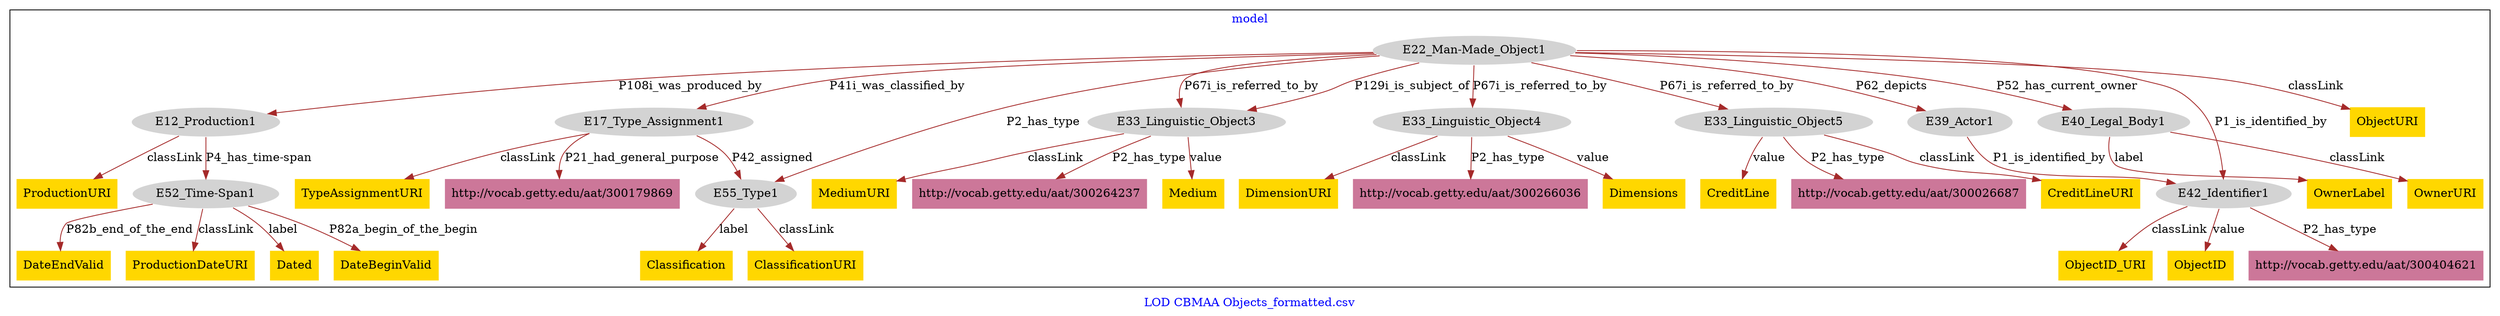 digraph n0 {
fontcolor="blue"
remincross="true"
label="LOD CBMAA Objects_formatted.csv"
subgraph cluster {
label="model"
n2[style="filled",color="white",fillcolor="lightgray",label="E12_Production1"];
n3[style="filled",color="white",fillcolor="lightgray",label="E52_Time-Span1"];
n4[style="filled",color="white",fillcolor="lightgray",label="E17_Type_Assignment1"];
n5[style="filled",color="white",fillcolor="lightgray",label="E55_Type1"];
n6[style="filled",color="white",fillcolor="lightgray",label="E22_Man-Made_Object1"];
n7[style="filled",color="white",fillcolor="lightgray",label="E33_Linguistic_Object3"];
n8[style="filled",color="white",fillcolor="lightgray",label="E33_Linguistic_Object4"];
n9[style="filled",color="white",fillcolor="lightgray",label="E33_Linguistic_Object5"];
n10[style="filled",color="white",fillcolor="lightgray",label="E39_Actor1"];
n11[style="filled",color="white",fillcolor="lightgray",label="E40_Legal_Body1"];
n12[style="filled",color="white",fillcolor="lightgray",label="E42_Identifier1"];
n13[shape="plaintext",style="filled",fillcolor="gold",label="DateBeginValid"];
n14[shape="plaintext",style="filled",fillcolor="gold",label="OwnerURI"];
n15[shape="plaintext",style="filled",fillcolor="gold",label="ClassificationURI"];
n16[shape="plaintext",style="filled",fillcolor="gold",label="CreditLineURI"];
n17[shape="plaintext",style="filled",fillcolor="gold",label="ProductionURI"];
n18[shape="plaintext",style="filled",fillcolor="gold",label="TypeAssignmentURI"];
n19[shape="plaintext",style="filled",fillcolor="gold",label="Medium"];
n20[shape="plaintext",style="filled",fillcolor="gold",label="Classification"];
n21[shape="plaintext",style="filled",fillcolor="gold",label="Dimensions"];
n22[shape="plaintext",style="filled",fillcolor="gold",label="CreditLine"];
n23[shape="plaintext",style="filled",fillcolor="gold",label="ObjectURI"];
n24[shape="plaintext",style="filled",fillcolor="gold",label="ObjectID_URI"];
n25[shape="plaintext",style="filled",fillcolor="gold",label="DateEndValid"];
n26[shape="plaintext",style="filled",fillcolor="gold",label="ProductionDateURI"];
n27[shape="plaintext",style="filled",fillcolor="gold",label="MediumURI"];
n28[shape="plaintext",style="filled",fillcolor="gold",label="Dated"];
n29[shape="plaintext",style="filled",fillcolor="gold",label="DimensionURI"];
n30[shape="plaintext",style="filled",fillcolor="gold",label="ObjectID"];
n31[shape="plaintext",style="filled",fillcolor="gold",label="OwnerLabel"];
n32[shape="plaintext",style="filled",fillcolor="#CC7799",label="http://vocab.getty.edu/aat/300026687"];
n33[shape="plaintext",style="filled",fillcolor="#CC7799",label="http://vocab.getty.edu/aat/300264237"];
n34[shape="plaintext",style="filled",fillcolor="#CC7799",label="http://vocab.getty.edu/aat/300404621"];
n35[shape="plaintext",style="filled",fillcolor="#CC7799",label="http://vocab.getty.edu/aat/300179869"];
n36[shape="plaintext",style="filled",fillcolor="#CC7799",label="http://vocab.getty.edu/aat/300266036"];
}
n2 -> n3[color="brown",fontcolor="black",label="P4_has_time-span"]
n4 -> n5[color="brown",fontcolor="black",label="P42_assigned"]
n6 -> n2[color="brown",fontcolor="black",label="P108i_was_produced_by"]
n6 -> n4[color="brown",fontcolor="black",label="P41i_was_classified_by"]
n6 -> n7[color="brown",fontcolor="black",label="P129i_is_subject_of"]
n6 -> n8[color="brown",fontcolor="black",label="P67i_is_referred_to_by"]
n6 -> n9[color="brown",fontcolor="black",label="P67i_is_referred_to_by"]
n6 -> n10[color="brown",fontcolor="black",label="P62_depicts"]
n6 -> n11[color="brown",fontcolor="black",label="P52_has_current_owner"]
n10 -> n12[color="brown",fontcolor="black",label="P1_is_identified_by"]
n3 -> n13[color="brown",fontcolor="black",label="P82a_begin_of_the_begin"]
n11 -> n14[color="brown",fontcolor="black",label="classLink"]
n5 -> n15[color="brown",fontcolor="black",label="classLink"]
n9 -> n16[color="brown",fontcolor="black",label="classLink"]
n2 -> n17[color="brown",fontcolor="black",label="classLink"]
n4 -> n18[color="brown",fontcolor="black",label="classLink"]
n7 -> n19[color="brown",fontcolor="black",label="value"]
n5 -> n20[color="brown",fontcolor="black",label="label"]
n8 -> n21[color="brown",fontcolor="black",label="value"]
n9 -> n22[color="brown",fontcolor="black",label="value"]
n6 -> n23[color="brown",fontcolor="black",label="classLink"]
n12 -> n24[color="brown",fontcolor="black",label="classLink"]
n3 -> n25[color="brown",fontcolor="black",label="P82b_end_of_the_end"]
n3 -> n26[color="brown",fontcolor="black",label="classLink"]
n7 -> n27[color="brown",fontcolor="black",label="classLink"]
n3 -> n28[color="brown",fontcolor="black",label="label"]
n8 -> n29[color="brown",fontcolor="black",label="classLink"]
n12 -> n30[color="brown",fontcolor="black",label="value"]
n11 -> n31[color="brown",fontcolor="black",label="label"]
n9 -> n32[color="brown",fontcolor="black",label="P2_has_type"]
n6 -> n5[color="brown",fontcolor="black",label="P2_has_type"]
n7 -> n33[color="brown",fontcolor="black",label="P2_has_type"]
n12 -> n34[color="brown",fontcolor="black",label="P2_has_type"]
n6 -> n12[color="brown",fontcolor="black",label="P1_is_identified_by"]
n6 -> n7[color="brown",fontcolor="black",label="P67i_is_referred_to_by"]
n4 -> n35[color="brown",fontcolor="black",label="P21_had_general_purpose"]
n8 -> n36[color="brown",fontcolor="black",label="P2_has_type"]
}
